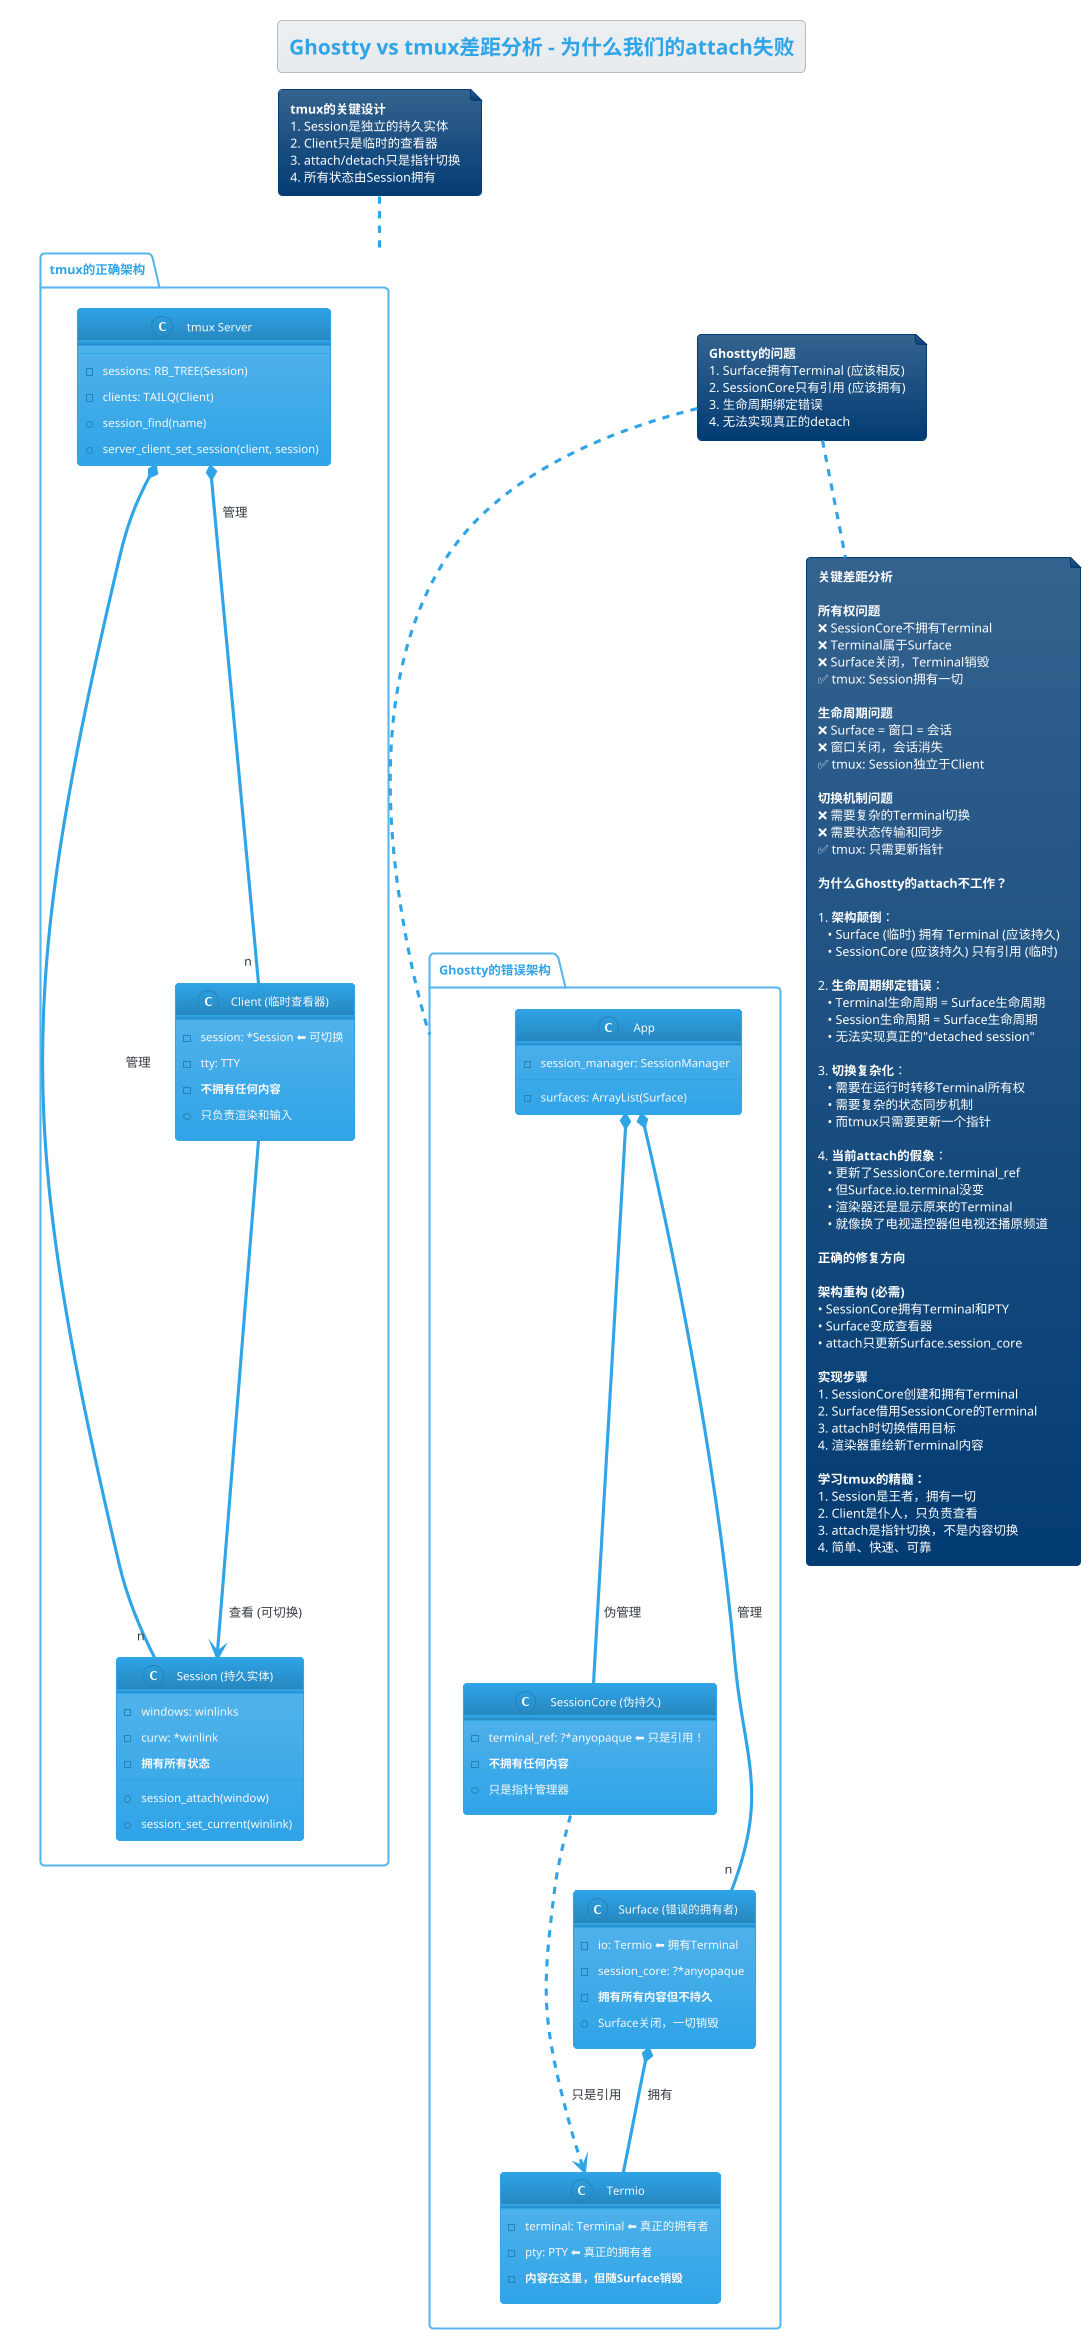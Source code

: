 @startuml ghostty-tmux-gap-analysis
!theme cerulean
title Ghostty vs tmux差距分析 - 为什么我们的attach失败

package "tmux的正确架构" as tmux_correct {
    class "tmux Server" as TmuxServer {
        - sessions: RB_TREE(Session)
        - clients: TAILQ(Client)
        + session_find(name)
        + server_client_set_session(client, session)
    }
    
    class "Session (持久实体)" as TmuxSession {
        - windows: winlinks
        - curw: *winlink
        - **拥有所有状态**
        + session_attach(window)
        + session_set_current(winlink)
    }
    
    class "Client (临时查看器)" as TmuxClient {
        - session: *Session ⬅️ 可切换
        - tty: TTY
        - **不拥有任何内容**
        + 只负责渲染和输入
    }
    
    TmuxServer *-- "n" TmuxSession: 管理
    TmuxServer *-- "n" TmuxClient: 管理
    TmuxClient --> TmuxSession: 查看 (可切换)
}

package "Ghostty的错误架构" as ghostty_wrong {
    class "App" as GhosttyApp {
        - surfaces: ArrayList(Surface)
        - session_manager: SessionManager
    }
    
    class "SessionCore (伪持久)" as GhosttyCore {
        - terminal_ref: ?*anyopaque ⬅️ 只是引用！
        - **不拥有任何内容**
        + 只是指针管理器
    }
    
    class "Surface (错误的拥有者)" as GhosttySurface {
        - io: Termio ⬅️ 拥有Terminal
        - session_core: ?*anyopaque
        - **拥有所有内容但不持久**
        + Surface关闭，一切销毁
    }
    
    class "Termio" as GhosttyTermio {
        - terminal: Terminal ⬅️ 真正的拥有者
        - pty: PTY ⬅️ 真正的拥有者
        - **内容在这里，但随Surface销毁**
    }
    
    GhosttyApp *-- "n" GhosttySurface: 管理
    GhosttyApp *-- GhosttyCore: 伪管理
    GhosttySurface *-- GhosttyTermio: 拥有
    GhosttyCore -.-> GhosttyTermio: 只是引用
}

note top of tmux_correct
    **tmux的关键设计**
    1. Session是独立的持久实体
    2. Client只是临时的查看器
    3. attach/detach只是指针切换
    4. 所有状态由Session拥有
end note

note top of ghostty_wrong
    **Ghostty的问题**
    1. Surface拥有Terminal (应该相反)
    2. SessionCore只有引用 (应该拥有)
    3. 生命周期绑定错误
    4. 无法实现真正的detach
end note

note bottom
    **关键差距分析**
    
    **所有权问题**
    ❌ SessionCore不拥有Terminal
    ❌ Terminal属于Surface
    ❌ Surface关闭，Terminal销毁
    ✅ tmux: Session拥有一切
    
    **生命周期问题**
    ❌ Surface = 窗口 = 会话
    ❌ 窗口关闭，会话消失
    ✅ tmux: Session独立于Client
    
    **切换机制问题**
    ❌ 需要复杂的Terminal切换
    ❌ 需要状态传输和同步
    ✅ tmux: 只需更新指针
    
    **为什么Ghostty的attach不工作？**
    
    1. **架构颠倒**：
       • Surface (临时) 拥有 Terminal (应该持久)
       • SessionCore (应该持久) 只有引用 (临时)
       
    2. **生命周期绑定错误**：
       • Terminal生命周期 = Surface生命周期
       • Session生命周期 = Surface生命周期
       • 无法实现真正的"detached session"
       
    3. **切换复杂化**：
       • 需要在运行时转移Terminal所有权
       • 需要复杂的状态同步机制
       • 而tmux只需要更新一个指针
       
    4. **当前attach的假象**：
       • 更新了SessionCore.terminal_ref
       • 但Surface.io.terminal没变
       • 渲染器还是显示原来的Terminal
       • 就像换了电视遥控器但电视还播原频道
    
    **正确的修复方向**
    
    **架构重构 (必需)**
    • SessionCore拥有Terminal和PTY
    • Surface变成查看器
    • attach只更新Surface.session_core
    
    **实现步骤**
    1. SessionCore创建和拥有Terminal
    2. Surface借用SessionCore的Terminal
    3. attach时切换借用目标
    4. 渲染器重绘新Terminal内容
    
    **学习tmux的精髓：**
    1. Session是王者，拥有一切
    2. Client是仆人，只负责查看
    3. attach是指针切换，不是内容切换
    4. 简单、快速、可靠
end note

tmux_correct -[hidden]down-> ghostty_wrong

@enduml